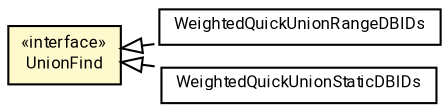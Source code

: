 #!/usr/local/bin/dot
#
# Class diagram 
# Generated by UMLGraph version R5_7_2-60-g0e99a6 (http://www.spinellis.gr/umlgraph/)
#

digraph G {
	graph [fontnames="svg"]
	edge [fontname="Roboto",fontsize=7,labelfontname="Roboto",labelfontsize=7,color="black"];
	node [fontname="Roboto",fontcolor="black",fontsize=8,shape=plaintext,margin=0,width=0,height=0];
	nodesep=0.15;
	ranksep=0.25;
	rankdir=LR;
	// de.lmu.ifi.dbs.elki.utilities.datastructures.unionfind.WeightedQuickUnionRangeDBIDs
	c10548177 [label=<<table title="de.lmu.ifi.dbs.elki.utilities.datastructures.unionfind.WeightedQuickUnionRangeDBIDs" border="0" cellborder="1" cellspacing="0" cellpadding="2" href="WeightedQuickUnionRangeDBIDs.html" target="_parent">
		<tr><td><table border="0" cellspacing="0" cellpadding="1">
		<tr><td align="center" balign="center"> <font face="Roboto">WeightedQuickUnionRangeDBIDs</font> </td></tr>
		</table></td></tr>
		</table>>, URL="WeightedQuickUnionRangeDBIDs.html"];
	// de.lmu.ifi.dbs.elki.utilities.datastructures.unionfind.UnionFind
	c10548178 [label=<<table title="de.lmu.ifi.dbs.elki.utilities.datastructures.unionfind.UnionFind" border="0" cellborder="1" cellspacing="0" cellpadding="2" bgcolor="lemonChiffon" href="UnionFind.html" target="_parent">
		<tr><td><table border="0" cellspacing="0" cellpadding="1">
		<tr><td align="center" balign="center"> &#171;interface&#187; </td></tr>
		<tr><td align="center" balign="center"> <font face="Roboto">UnionFind</font> </td></tr>
		</table></td></tr>
		</table>>, URL="UnionFind.html"];
	// de.lmu.ifi.dbs.elki.utilities.datastructures.unionfind.WeightedQuickUnionStaticDBIDs
	c10548180 [label=<<table title="de.lmu.ifi.dbs.elki.utilities.datastructures.unionfind.WeightedQuickUnionStaticDBIDs" border="0" cellborder="1" cellspacing="0" cellpadding="2" href="WeightedQuickUnionStaticDBIDs.html" target="_parent">
		<tr><td><table border="0" cellspacing="0" cellpadding="1">
		<tr><td align="center" balign="center"> <font face="Roboto">WeightedQuickUnionStaticDBIDs</font> </td></tr>
		</table></td></tr>
		</table>>, URL="WeightedQuickUnionStaticDBIDs.html"];
	// de.lmu.ifi.dbs.elki.utilities.datastructures.unionfind.WeightedQuickUnionRangeDBIDs implements de.lmu.ifi.dbs.elki.utilities.datastructures.unionfind.UnionFind
	c10548178 -> c10548177 [arrowtail=empty,style=dashed,dir=back,weight=9];
	// de.lmu.ifi.dbs.elki.utilities.datastructures.unionfind.WeightedQuickUnionStaticDBIDs implements de.lmu.ifi.dbs.elki.utilities.datastructures.unionfind.UnionFind
	c10548178 -> c10548180 [arrowtail=empty,style=dashed,dir=back,weight=9];
}

